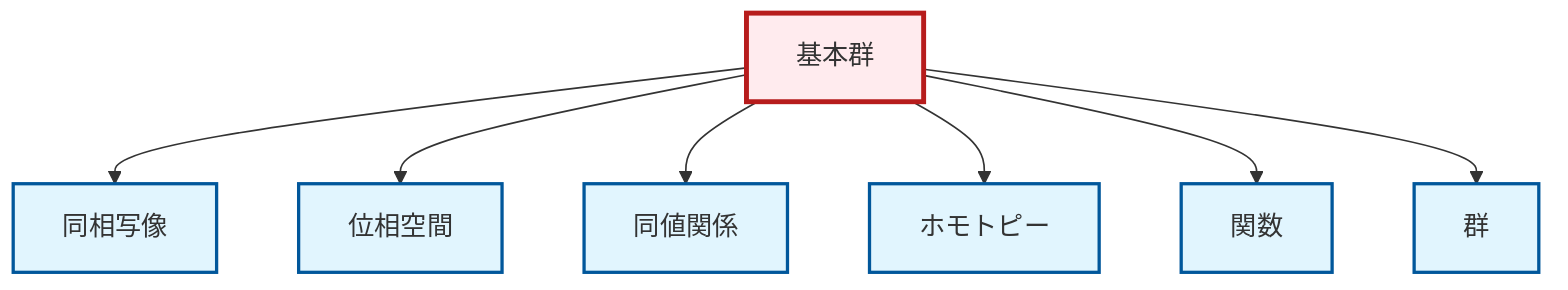 graph TD
    classDef definition fill:#e1f5fe,stroke:#01579b,stroke-width:2px
    classDef theorem fill:#f3e5f5,stroke:#4a148c,stroke-width:2px
    classDef axiom fill:#fff3e0,stroke:#e65100,stroke-width:2px
    classDef example fill:#e8f5e9,stroke:#1b5e20,stroke-width:2px
    classDef current fill:#ffebee,stroke:#b71c1c,stroke-width:3px
    def-equivalence-relation["同値関係"]:::definition
    def-group["群"]:::definition
    def-fundamental-group["基本群"]:::definition
    def-topological-space["位相空間"]:::definition
    def-homotopy["ホモトピー"]:::definition
    def-homeomorphism["同相写像"]:::definition
    def-function["関数"]:::definition
    def-fundamental-group --> def-homeomorphism
    def-fundamental-group --> def-topological-space
    def-fundamental-group --> def-equivalence-relation
    def-fundamental-group --> def-homotopy
    def-fundamental-group --> def-function
    def-fundamental-group --> def-group
    class def-fundamental-group current